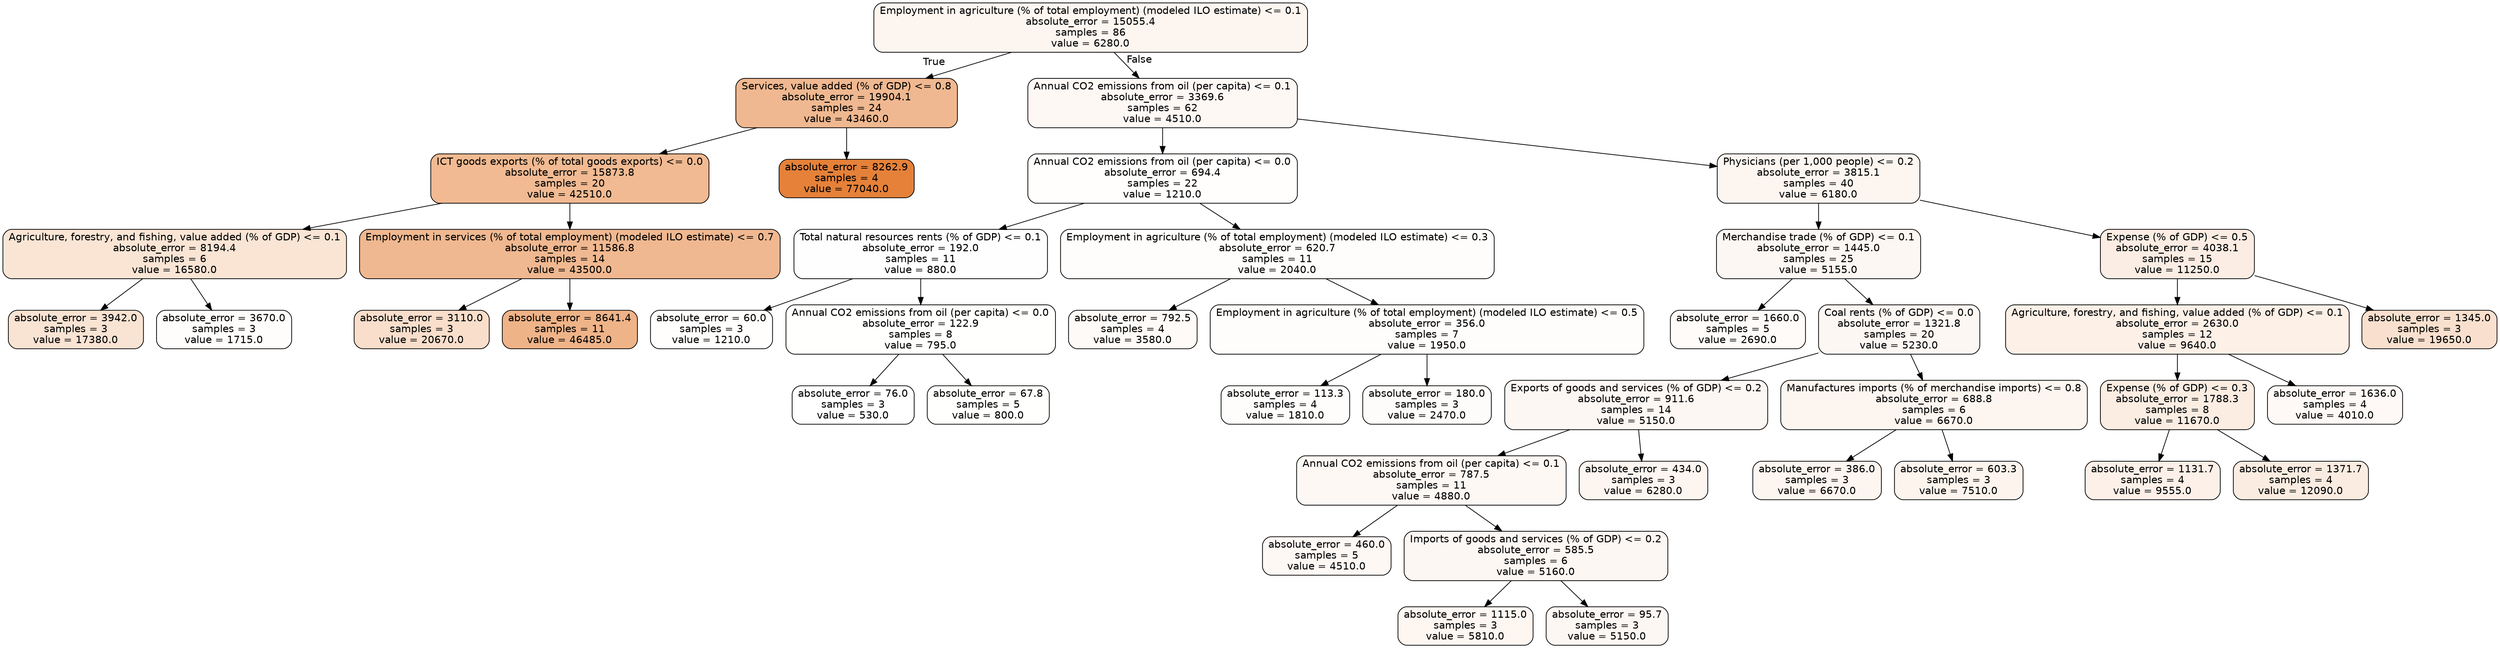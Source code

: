 digraph Tree {
node [shape=box, style="filled, rounded", color="black", fontname="helvetica"] ;
edge [fontname="helvetica"] ;
0 [label="Employment in agriculture (% of total employment) (modeled ILO estimate) <= 0.1\nabsolute_error = 15055.4\nsamples = 86\nvalue = 6280.0", fillcolor="#fdf6f0"] ;
1 [label="Services, value added (% of GDP) <= 0.8\nabsolute_error = 19904.1\nsamples = 24\nvalue = 43460.0", fillcolor="#f0b890"] ;
0 -> 1 [labeldistance=2.5, labelangle=45, headlabel="True"] ;
2 [label="ICT goods exports (% of total goods exports) <= 0.0\nabsolute_error = 15873.8\nsamples = 20\nvalue = 42510.0", fillcolor="#f1ba92"] ;
1 -> 2 ;
3 [label="Agriculture, forestry, and fishing, value added (% of GDP) <= 0.1\nabsolute_error = 8194.4\nsamples = 6\nvalue = 16580.0", fillcolor="#fae5d5"] ;
2 -> 3 ;
4 [label="absolute_error = 3942.0\nsamples = 3\nvalue = 17380.0", fillcolor="#f9e3d3"] ;
3 -> 4 ;
5 [label="absolute_error = 3670.0\nsamples = 3\nvalue = 1715.0", fillcolor="#fffdfc"] ;
3 -> 5 ;
6 [label="Employment in services (% of total employment) (modeled ILO estimate) <= 0.7\nabsolute_error = 11586.8\nsamples = 14\nvalue = 43500.0", fillcolor="#f0b890"] ;
2 -> 6 ;
7 [label="absolute_error = 3110.0\nsamples = 3\nvalue = 20670.0", fillcolor="#f8decb"] ;
6 -> 7 ;
8 [label="absolute_error = 8641.4\nsamples = 11\nvalue = 46485.0", fillcolor="#efb388"] ;
6 -> 8 ;
9 [label="absolute_error = 8262.9\nsamples = 4\nvalue = 77040.0", fillcolor="#e58139"] ;
1 -> 9 ;
10 [label="Annual CO2 emissions from oil (per capita) <= 0.1\nabsolute_error = 3369.6\nsamples = 62\nvalue = 4510.0", fillcolor="#fef8f5"] ;
0 -> 10 [labeldistance=2.5, labelangle=-45, headlabel="False"] ;
11 [label="Annual CO2 emissions from oil (per capita) <= 0.0\nabsolute_error = 694.4\nsamples = 22\nvalue = 1210.0", fillcolor="#fffefd"] ;
10 -> 11 ;
12 [label="Total natural resources rents (% of GDP) <= 0.1\nabsolute_error = 192.0\nsamples = 11\nvalue = 880.0", fillcolor="#fffefe"] ;
11 -> 12 ;
13 [label="absolute_error = 60.0\nsamples = 3\nvalue = 1210.0", fillcolor="#fffefd"] ;
12 -> 13 ;
14 [label="Annual CO2 emissions from oil (per capita) <= 0.0\nabsolute_error = 122.9\nsamples = 8\nvalue = 795.0", fillcolor="#fffffe"] ;
12 -> 14 ;
15 [label="absolute_error = 76.0\nsamples = 3\nvalue = 530.0", fillcolor="#ffffff"] ;
14 -> 15 ;
16 [label="absolute_error = 67.8\nsamples = 5\nvalue = 800.0", fillcolor="#fffffe"] ;
14 -> 16 ;
17 [label="Employment in agriculture (% of total employment) (modeled ILO estimate) <= 0.3\nabsolute_error = 620.7\nsamples = 11\nvalue = 2040.0", fillcolor="#fefdfb"] ;
11 -> 17 ;
18 [label="absolute_error = 792.5\nsamples = 4\nvalue = 3580.0", fillcolor="#fefaf7"] ;
17 -> 18 ;
19 [label="Employment in agriculture (% of total employment) (modeled ILO estimate) <= 0.5\nabsolute_error = 356.0\nsamples = 7\nvalue = 1950.0", fillcolor="#fffdfb"] ;
17 -> 19 ;
20 [label="absolute_error = 113.3\nsamples = 4\nvalue = 1810.0", fillcolor="#fffdfc"] ;
19 -> 20 ;
21 [label="absolute_error = 180.0\nsamples = 3\nvalue = 2470.0", fillcolor="#fefcfa"] ;
19 -> 21 ;
22 [label="Physicians (per 1,000 people) <= 0.2\nabsolute_error = 3815.1\nsamples = 40\nvalue = 6180.0", fillcolor="#fdf6f0"] ;
10 -> 22 ;
23 [label="Merchandise trade (% of GDP) <= 0.1\nabsolute_error = 1445.0\nsamples = 25\nvalue = 5155.0", fillcolor="#fdf7f3"] ;
22 -> 23 ;
24 [label="absolute_error = 1660.0\nsamples = 5\nvalue = 2690.0", fillcolor="#fefbf9"] ;
23 -> 24 ;
25 [label="Coal rents (% of GDP) <= 0.0\nabsolute_error = 1321.8\nsamples = 20\nvalue = 5230.0", fillcolor="#fdf7f3"] ;
23 -> 25 ;
26 [label="Exports of goods and services (% of GDP) <= 0.2\nabsolute_error = 911.6\nsamples = 14\nvalue = 5150.0", fillcolor="#fdf7f3"] ;
25 -> 26 ;
27 [label="Annual CO2 emissions from oil (per capita) <= 0.1\nabsolute_error = 787.5\nsamples = 11\nvalue = 4880.0", fillcolor="#fef8f4"] ;
26 -> 27 ;
28 [label="absolute_error = 460.0\nsamples = 5\nvalue = 4510.0", fillcolor="#fef8f5"] ;
27 -> 28 ;
29 [label="Imports of goods and services (% of GDP) <= 0.2\nabsolute_error = 585.5\nsamples = 6\nvalue = 5160.0", fillcolor="#fdf7f3"] ;
27 -> 29 ;
30 [label="absolute_error = 1115.0\nsamples = 3\nvalue = 5810.0", fillcolor="#fdf6f1"] ;
29 -> 30 ;
31 [label="absolute_error = 95.7\nsamples = 3\nvalue = 5150.0", fillcolor="#fdf7f3"] ;
29 -> 31 ;
32 [label="absolute_error = 434.0\nsamples = 3\nvalue = 6280.0", fillcolor="#fdf6f0"] ;
26 -> 32 ;
33 [label="Manufactures imports (% of merchandise imports) <= 0.8\nabsolute_error = 688.8\nsamples = 6\nvalue = 6670.0", fillcolor="#fdf5ef"] ;
25 -> 33 ;
34 [label="absolute_error = 386.0\nsamples = 3\nvalue = 6670.0", fillcolor="#fdf5ef"] ;
33 -> 34 ;
35 [label="absolute_error = 603.3\nsamples = 3\nvalue = 7510.0", fillcolor="#fdf4ed"] ;
33 -> 35 ;
36 [label="Expense (% of GDP) <= 0.5\nabsolute_error = 4038.1\nsamples = 15\nvalue = 11250.0", fillcolor="#fbede3"] ;
22 -> 36 ;
37 [label="Agriculture, forestry, and fishing, value added (% of GDP) <= 0.1\nabsolute_error = 2630.0\nsamples = 12\nvalue = 9640.0", fillcolor="#fcf0e7"] ;
36 -> 37 ;
38 [label="Expense (% of GDP) <= 0.3\nabsolute_error = 1788.3\nsamples = 8\nvalue = 11670.0", fillcolor="#fbede2"] ;
37 -> 38 ;
39 [label="absolute_error = 1131.7\nsamples = 4\nvalue = 9555.0", fillcolor="#fcf0e8"] ;
38 -> 39 ;
40 [label="absolute_error = 1371.7\nsamples = 4\nvalue = 12090.0", fillcolor="#fbece1"] ;
38 -> 40 ;
41 [label="absolute_error = 1636.0\nsamples = 4\nvalue = 4010.0", fillcolor="#fef9f6"] ;
37 -> 41 ;
42 [label="absolute_error = 1345.0\nsamples = 3\nvalue = 19650.0", fillcolor="#f9e0ce"] ;
36 -> 42 ;
}